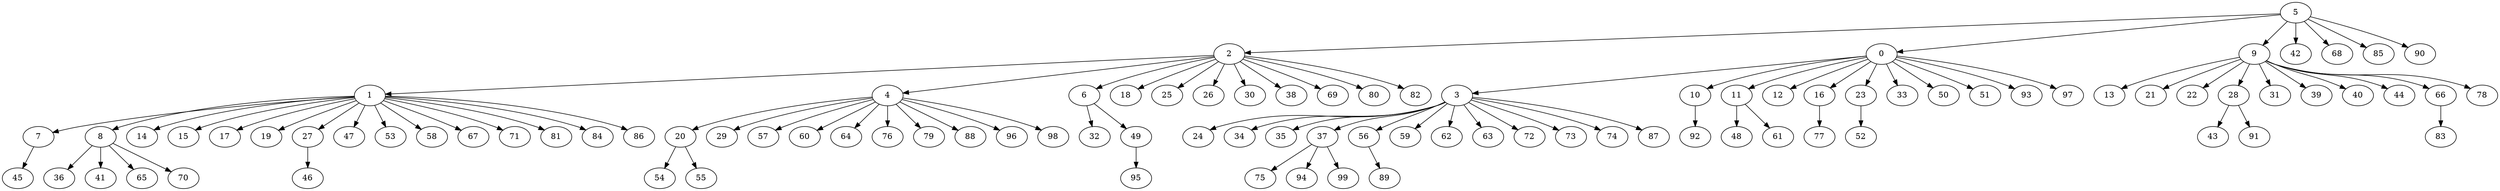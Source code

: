 digraph Dorogovtsev_Mendes_nodes_100_BFS_5 {
5;
2;
0;
9;
42;
68;
85;
90;
1;
4;
6;
18;
25;
26;
30;
38;
69;
80;
82;
3;
10;
11;
12;
16;
23;
33;
50;
51;
93;
97;
13;
21;
22;
28;
31;
39;
40;
44;
66;
78;
7;
8;
14;
15;
17;
19;
27;
47;
53;
58;
67;
71;
81;
84;
86;
20;
29;
57;
60;
64;
76;
79;
88;
96;
98;
32;
49;
24;
34;
35;
37;
56;
59;
62;
63;
72;
73;
74;
87;
92;
48;
61;
77;
52;
43;
91;
83;
45;
36;
41;
65;
70;
46;
54;
55;
95;
75;
94;
99;
89;
5 -> 2;
5 -> 0;
5 -> 9;
5 -> 42;
5 -> 68;
5 -> 85;
5 -> 90;
2 -> 1;
2 -> 4;
2 -> 6;
2 -> 18;
2 -> 25;
2 -> 26;
2 -> 30;
2 -> 38;
2 -> 69;
2 -> 80;
2 -> 82;
0 -> 3;
0 -> 10;
0 -> 11;
0 -> 12;
0 -> 16;
0 -> 23;
0 -> 33;
0 -> 50;
0 -> 51;
0 -> 93;
0 -> 97;
9 -> 13;
9 -> 21;
9 -> 22;
9 -> 28;
9 -> 31;
9 -> 39;
9 -> 40;
9 -> 44;
9 -> 66;
9 -> 78;
1 -> 7;
1 -> 8;
1 -> 14;
1 -> 15;
1 -> 17;
1 -> 19;
1 -> 27;
1 -> 47;
1 -> 53;
1 -> 58;
1 -> 67;
1 -> 71;
1 -> 81;
1 -> 84;
1 -> 86;
4 -> 20;
4 -> 29;
4 -> 57;
4 -> 60;
4 -> 64;
4 -> 76;
4 -> 79;
4 -> 88;
4 -> 96;
4 -> 98;
6 -> 32;
6 -> 49;
3 -> 24;
3 -> 34;
3 -> 35;
3 -> 37;
3 -> 56;
3 -> 59;
3 -> 62;
3 -> 63;
3 -> 72;
3 -> 73;
3 -> 74;
3 -> 87;
10 -> 92;
11 -> 48;
11 -> 61;
16 -> 77;
23 -> 52;
28 -> 43;
28 -> 91;
66 -> 83;
7 -> 45;
8 -> 36;
8 -> 41;
8 -> 65;
8 -> 70;
27 -> 46;
20 -> 54;
20 -> 55;
49 -> 95;
37 -> 75;
37 -> 94;
37 -> 99;
56 -> 89;
}